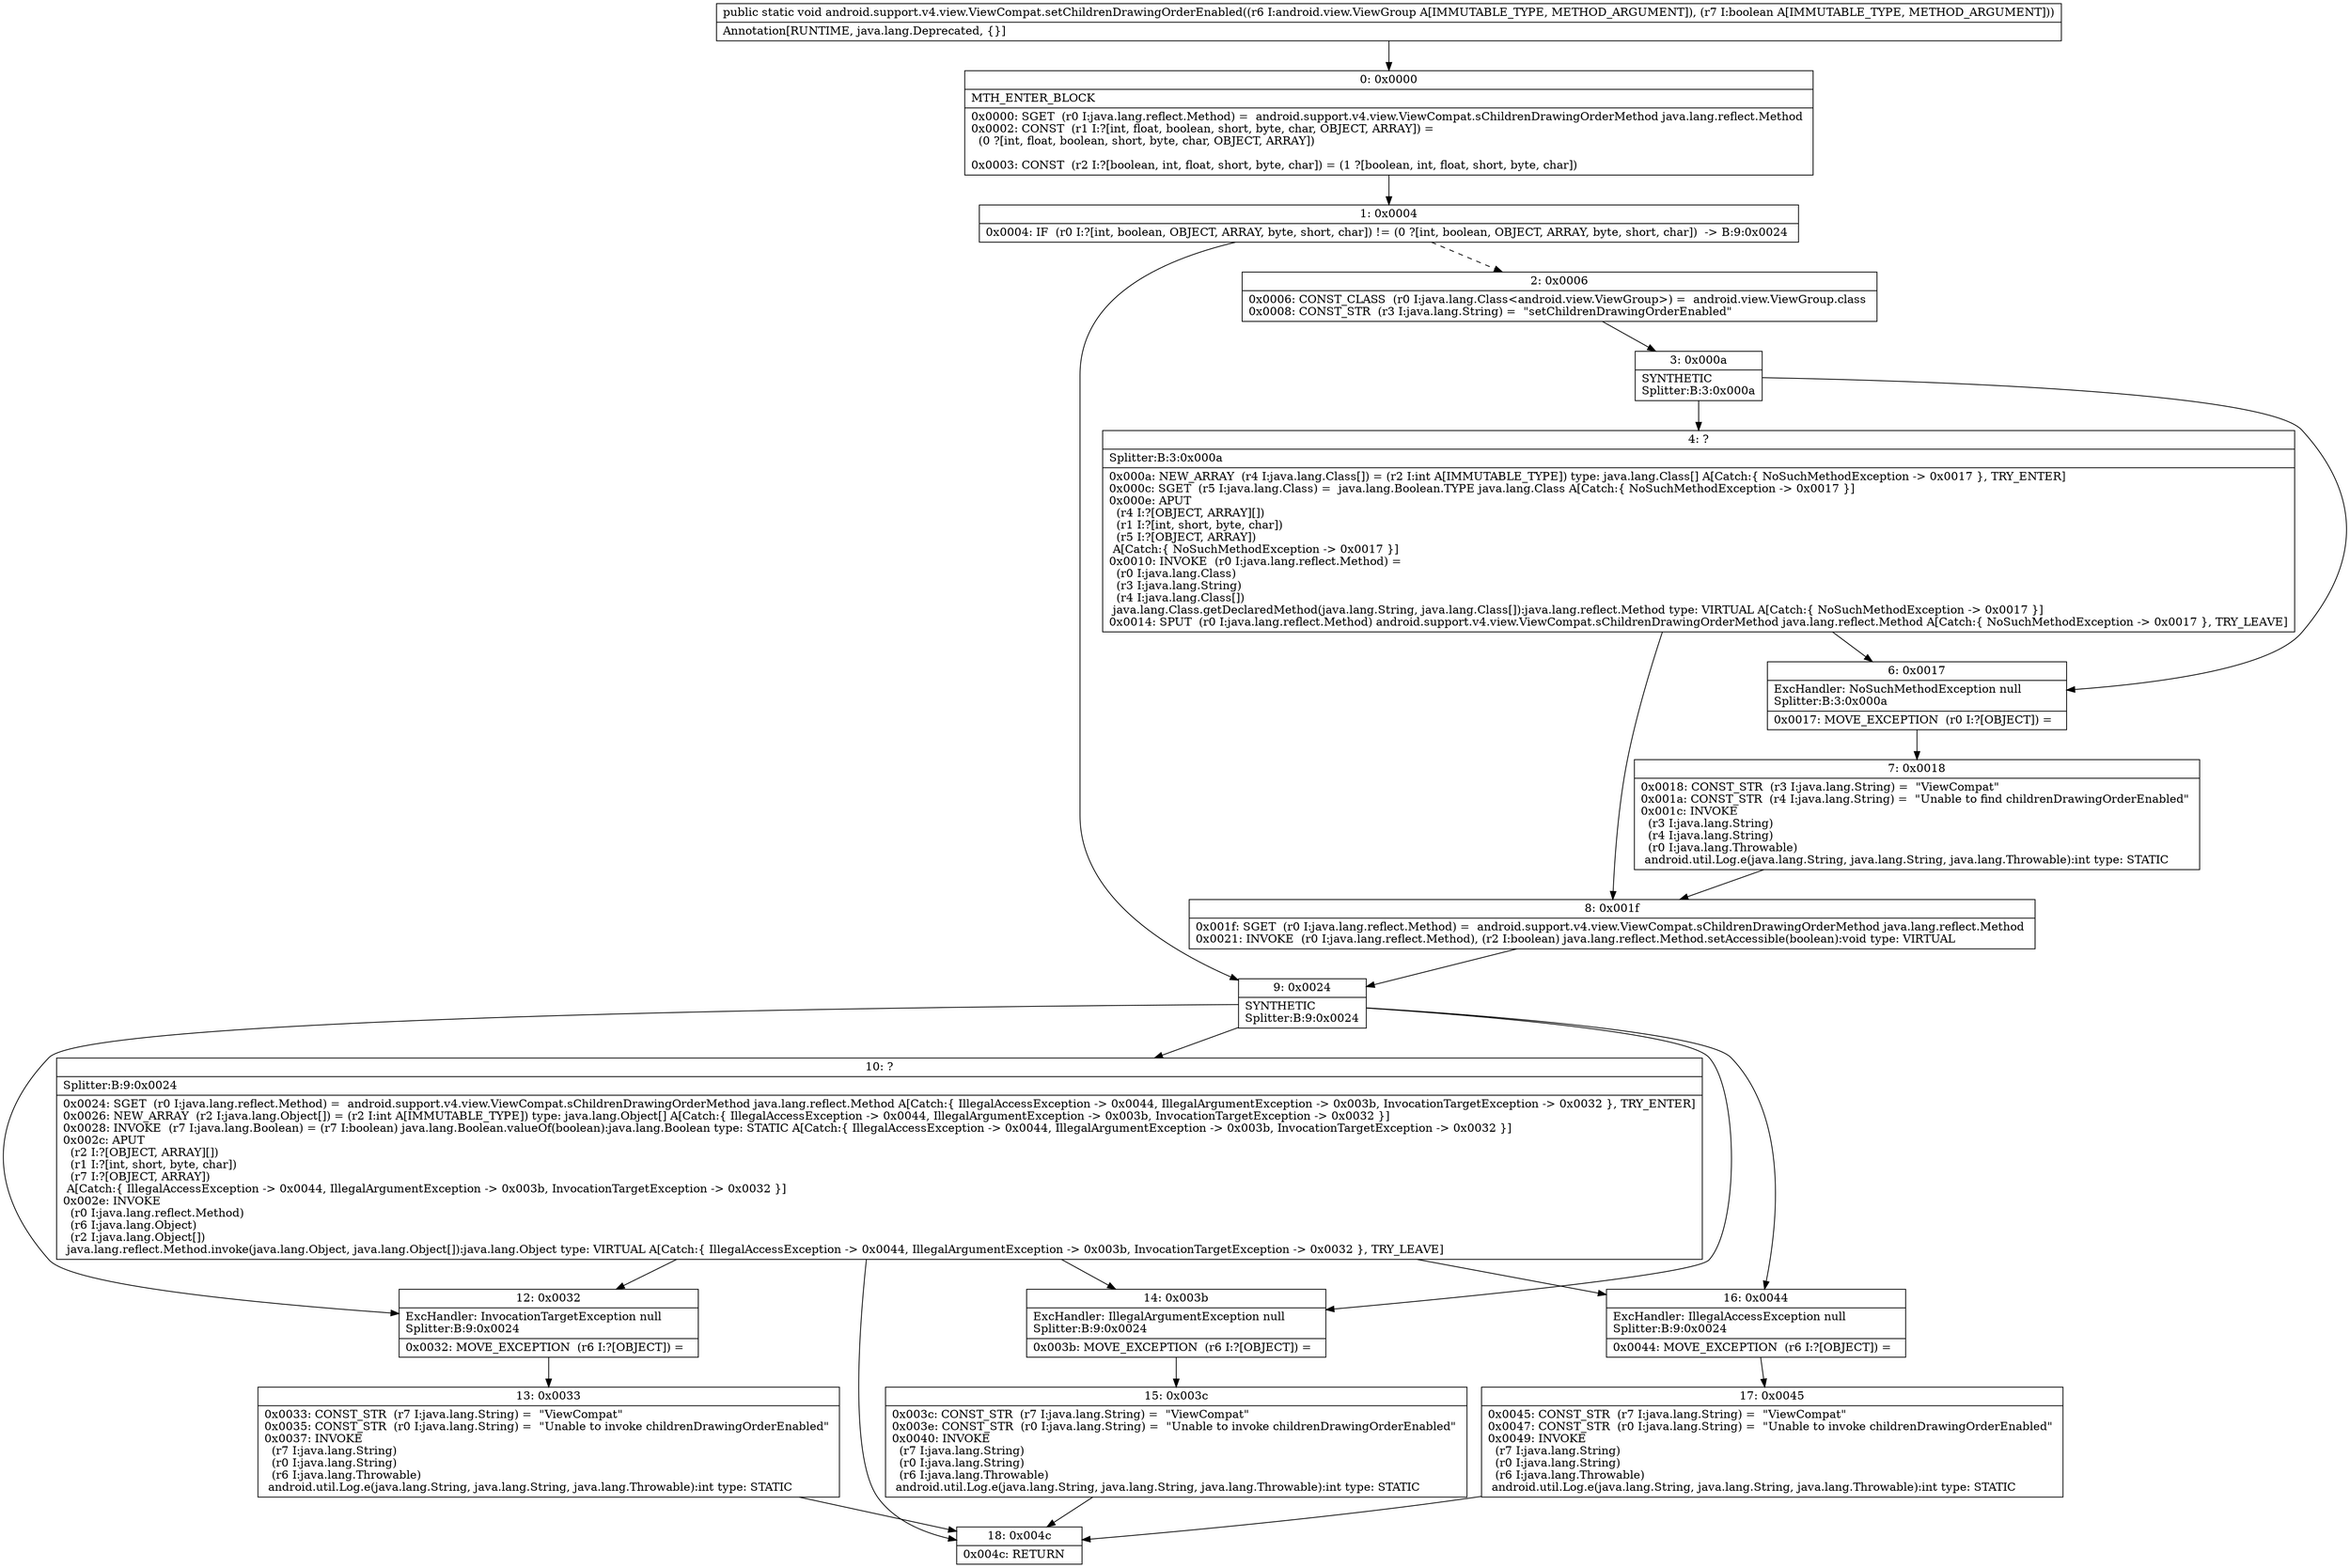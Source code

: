 digraph "CFG forandroid.support.v4.view.ViewCompat.setChildrenDrawingOrderEnabled(Landroid\/view\/ViewGroup;Z)V" {
Node_0 [shape=record,label="{0\:\ 0x0000|MTH_ENTER_BLOCK\l|0x0000: SGET  (r0 I:java.lang.reflect.Method) =  android.support.v4.view.ViewCompat.sChildrenDrawingOrderMethod java.lang.reflect.Method \l0x0002: CONST  (r1 I:?[int, float, boolean, short, byte, char, OBJECT, ARRAY]) = \l  (0 ?[int, float, boolean, short, byte, char, OBJECT, ARRAY])\l \l0x0003: CONST  (r2 I:?[boolean, int, float, short, byte, char]) = (1 ?[boolean, int, float, short, byte, char]) \l}"];
Node_1 [shape=record,label="{1\:\ 0x0004|0x0004: IF  (r0 I:?[int, boolean, OBJECT, ARRAY, byte, short, char]) != (0 ?[int, boolean, OBJECT, ARRAY, byte, short, char])  \-\> B:9:0x0024 \l}"];
Node_2 [shape=record,label="{2\:\ 0x0006|0x0006: CONST_CLASS  (r0 I:java.lang.Class\<android.view.ViewGroup\>) =  android.view.ViewGroup.class \l0x0008: CONST_STR  (r3 I:java.lang.String) =  \"setChildrenDrawingOrderEnabled\" \l}"];
Node_3 [shape=record,label="{3\:\ 0x000a|SYNTHETIC\lSplitter:B:3:0x000a\l}"];
Node_4 [shape=record,label="{4\:\ ?|Splitter:B:3:0x000a\l|0x000a: NEW_ARRAY  (r4 I:java.lang.Class[]) = (r2 I:int A[IMMUTABLE_TYPE]) type: java.lang.Class[] A[Catch:\{ NoSuchMethodException \-\> 0x0017 \}, TRY_ENTER]\l0x000c: SGET  (r5 I:java.lang.Class) =  java.lang.Boolean.TYPE java.lang.Class A[Catch:\{ NoSuchMethodException \-\> 0x0017 \}]\l0x000e: APUT  \l  (r4 I:?[OBJECT, ARRAY][])\l  (r1 I:?[int, short, byte, char])\l  (r5 I:?[OBJECT, ARRAY])\l A[Catch:\{ NoSuchMethodException \-\> 0x0017 \}]\l0x0010: INVOKE  (r0 I:java.lang.reflect.Method) = \l  (r0 I:java.lang.Class)\l  (r3 I:java.lang.String)\l  (r4 I:java.lang.Class[])\l java.lang.Class.getDeclaredMethod(java.lang.String, java.lang.Class[]):java.lang.reflect.Method type: VIRTUAL A[Catch:\{ NoSuchMethodException \-\> 0x0017 \}]\l0x0014: SPUT  (r0 I:java.lang.reflect.Method) android.support.v4.view.ViewCompat.sChildrenDrawingOrderMethod java.lang.reflect.Method A[Catch:\{ NoSuchMethodException \-\> 0x0017 \}, TRY_LEAVE]\l}"];
Node_6 [shape=record,label="{6\:\ 0x0017|ExcHandler: NoSuchMethodException null\lSplitter:B:3:0x000a\l|0x0017: MOVE_EXCEPTION  (r0 I:?[OBJECT]) =  \l}"];
Node_7 [shape=record,label="{7\:\ 0x0018|0x0018: CONST_STR  (r3 I:java.lang.String) =  \"ViewCompat\" \l0x001a: CONST_STR  (r4 I:java.lang.String) =  \"Unable to find childrenDrawingOrderEnabled\" \l0x001c: INVOKE  \l  (r3 I:java.lang.String)\l  (r4 I:java.lang.String)\l  (r0 I:java.lang.Throwable)\l android.util.Log.e(java.lang.String, java.lang.String, java.lang.Throwable):int type: STATIC \l}"];
Node_8 [shape=record,label="{8\:\ 0x001f|0x001f: SGET  (r0 I:java.lang.reflect.Method) =  android.support.v4.view.ViewCompat.sChildrenDrawingOrderMethod java.lang.reflect.Method \l0x0021: INVOKE  (r0 I:java.lang.reflect.Method), (r2 I:boolean) java.lang.reflect.Method.setAccessible(boolean):void type: VIRTUAL \l}"];
Node_9 [shape=record,label="{9\:\ 0x0024|SYNTHETIC\lSplitter:B:9:0x0024\l}"];
Node_10 [shape=record,label="{10\:\ ?|Splitter:B:9:0x0024\l|0x0024: SGET  (r0 I:java.lang.reflect.Method) =  android.support.v4.view.ViewCompat.sChildrenDrawingOrderMethod java.lang.reflect.Method A[Catch:\{ IllegalAccessException \-\> 0x0044, IllegalArgumentException \-\> 0x003b, InvocationTargetException \-\> 0x0032 \}, TRY_ENTER]\l0x0026: NEW_ARRAY  (r2 I:java.lang.Object[]) = (r2 I:int A[IMMUTABLE_TYPE]) type: java.lang.Object[] A[Catch:\{ IllegalAccessException \-\> 0x0044, IllegalArgumentException \-\> 0x003b, InvocationTargetException \-\> 0x0032 \}]\l0x0028: INVOKE  (r7 I:java.lang.Boolean) = (r7 I:boolean) java.lang.Boolean.valueOf(boolean):java.lang.Boolean type: STATIC A[Catch:\{ IllegalAccessException \-\> 0x0044, IllegalArgumentException \-\> 0x003b, InvocationTargetException \-\> 0x0032 \}]\l0x002c: APUT  \l  (r2 I:?[OBJECT, ARRAY][])\l  (r1 I:?[int, short, byte, char])\l  (r7 I:?[OBJECT, ARRAY])\l A[Catch:\{ IllegalAccessException \-\> 0x0044, IllegalArgumentException \-\> 0x003b, InvocationTargetException \-\> 0x0032 \}]\l0x002e: INVOKE  \l  (r0 I:java.lang.reflect.Method)\l  (r6 I:java.lang.Object)\l  (r2 I:java.lang.Object[])\l java.lang.reflect.Method.invoke(java.lang.Object, java.lang.Object[]):java.lang.Object type: VIRTUAL A[Catch:\{ IllegalAccessException \-\> 0x0044, IllegalArgumentException \-\> 0x003b, InvocationTargetException \-\> 0x0032 \}, TRY_LEAVE]\l}"];
Node_12 [shape=record,label="{12\:\ 0x0032|ExcHandler: InvocationTargetException null\lSplitter:B:9:0x0024\l|0x0032: MOVE_EXCEPTION  (r6 I:?[OBJECT]) =  \l}"];
Node_13 [shape=record,label="{13\:\ 0x0033|0x0033: CONST_STR  (r7 I:java.lang.String) =  \"ViewCompat\" \l0x0035: CONST_STR  (r0 I:java.lang.String) =  \"Unable to invoke childrenDrawingOrderEnabled\" \l0x0037: INVOKE  \l  (r7 I:java.lang.String)\l  (r0 I:java.lang.String)\l  (r6 I:java.lang.Throwable)\l android.util.Log.e(java.lang.String, java.lang.String, java.lang.Throwable):int type: STATIC \l}"];
Node_14 [shape=record,label="{14\:\ 0x003b|ExcHandler: IllegalArgumentException null\lSplitter:B:9:0x0024\l|0x003b: MOVE_EXCEPTION  (r6 I:?[OBJECT]) =  \l}"];
Node_15 [shape=record,label="{15\:\ 0x003c|0x003c: CONST_STR  (r7 I:java.lang.String) =  \"ViewCompat\" \l0x003e: CONST_STR  (r0 I:java.lang.String) =  \"Unable to invoke childrenDrawingOrderEnabled\" \l0x0040: INVOKE  \l  (r7 I:java.lang.String)\l  (r0 I:java.lang.String)\l  (r6 I:java.lang.Throwable)\l android.util.Log.e(java.lang.String, java.lang.String, java.lang.Throwable):int type: STATIC \l}"];
Node_16 [shape=record,label="{16\:\ 0x0044|ExcHandler: IllegalAccessException null\lSplitter:B:9:0x0024\l|0x0044: MOVE_EXCEPTION  (r6 I:?[OBJECT]) =  \l}"];
Node_17 [shape=record,label="{17\:\ 0x0045|0x0045: CONST_STR  (r7 I:java.lang.String) =  \"ViewCompat\" \l0x0047: CONST_STR  (r0 I:java.lang.String) =  \"Unable to invoke childrenDrawingOrderEnabled\" \l0x0049: INVOKE  \l  (r7 I:java.lang.String)\l  (r0 I:java.lang.String)\l  (r6 I:java.lang.Throwable)\l android.util.Log.e(java.lang.String, java.lang.String, java.lang.Throwable):int type: STATIC \l}"];
Node_18 [shape=record,label="{18\:\ 0x004c|0x004c: RETURN   \l}"];
MethodNode[shape=record,label="{public static void android.support.v4.view.ViewCompat.setChildrenDrawingOrderEnabled((r6 I:android.view.ViewGroup A[IMMUTABLE_TYPE, METHOD_ARGUMENT]), (r7 I:boolean A[IMMUTABLE_TYPE, METHOD_ARGUMENT]))  | Annotation[RUNTIME, java.lang.Deprecated, \{\}]\l}"];
MethodNode -> Node_0;
Node_0 -> Node_1;
Node_1 -> Node_2[style=dashed];
Node_1 -> Node_9;
Node_2 -> Node_3;
Node_3 -> Node_4;
Node_3 -> Node_6;
Node_4 -> Node_6;
Node_4 -> Node_8;
Node_6 -> Node_7;
Node_7 -> Node_8;
Node_8 -> Node_9;
Node_9 -> Node_10;
Node_9 -> Node_16;
Node_9 -> Node_14;
Node_9 -> Node_12;
Node_10 -> Node_16;
Node_10 -> Node_14;
Node_10 -> Node_12;
Node_10 -> Node_18;
Node_12 -> Node_13;
Node_13 -> Node_18;
Node_14 -> Node_15;
Node_15 -> Node_18;
Node_16 -> Node_17;
Node_17 -> Node_18;
}

